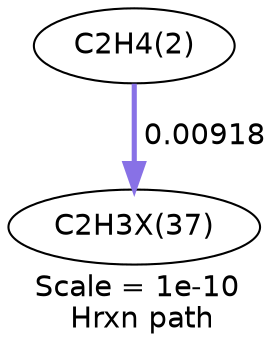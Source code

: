 digraph reaction_paths {
center=1;
s5 -> s36[fontname="Helvetica", style="setlinewidth(2.46)", arrowsize=1.23, color="0.7, 0.509, 0.9"
, label=" 0.00918"];
s5 [ fontname="Helvetica", label="C2H4(2)"];
s36 [ fontname="Helvetica", label="C2H3X(37)"];
 label = "Scale = 1e-10\l Hrxn path";
 fontname = "Helvetica";
}
